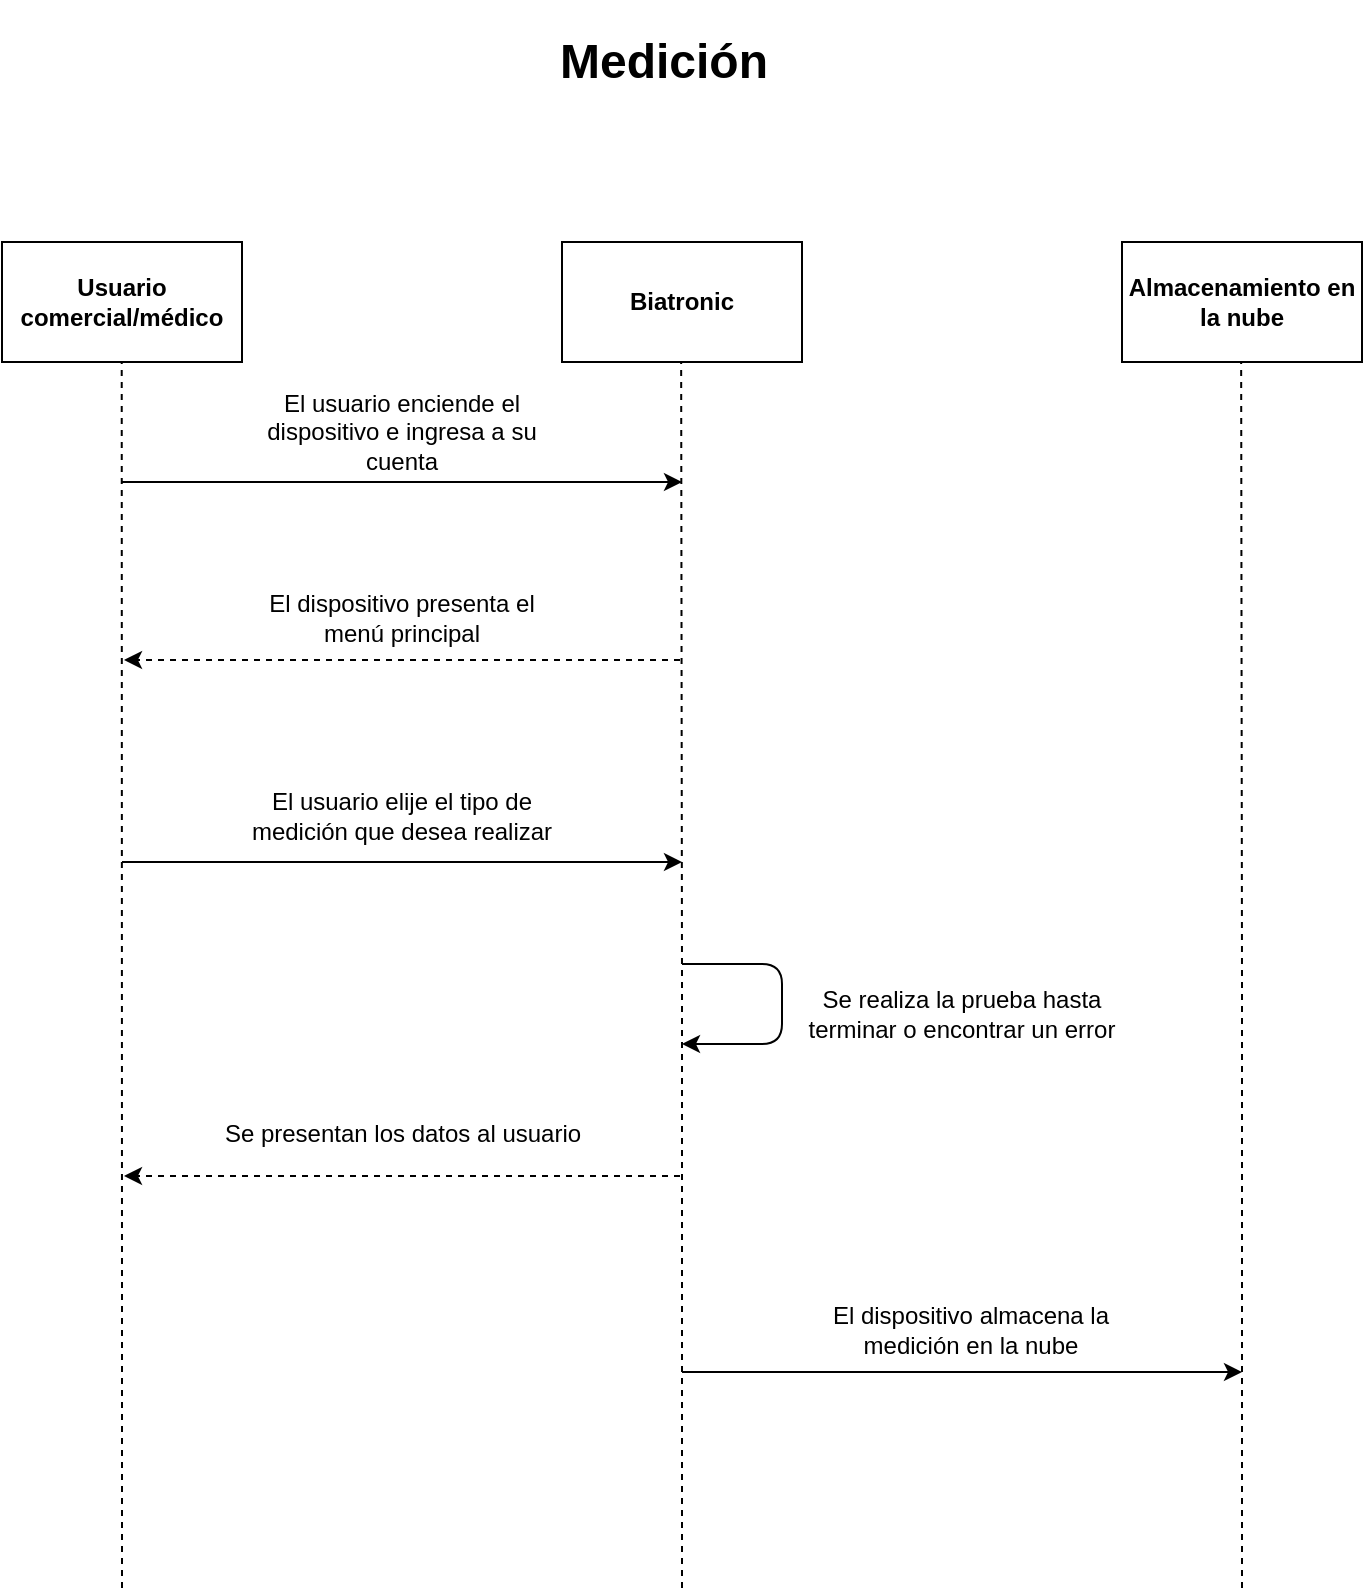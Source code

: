 <mxfile version="15.4.1" type="device"><diagram id="7GcGNYZsC0zn8b_eipuT" name="Page-1"><mxGraphModel dx="1185" dy="661" grid="0" gridSize="10" guides="1" tooltips="1" connect="1" arrows="1" fold="1" page="1" pageScale="1" pageWidth="850" pageHeight="1100" math="0" shadow="0"><root><mxCell id="0"/><mxCell id="1" parent="0"/><mxCell id="LogEKW-pxxAAkRXyrlSZ-1" value="&lt;b&gt;Usuario comercial/médico&lt;/b&gt;" style="rounded=0;whiteSpace=wrap;html=1;" vertex="1" parent="1"><mxGeometry x="100" y="149" width="120" height="60" as="geometry"/></mxCell><mxCell id="LogEKW-pxxAAkRXyrlSZ-2" value="&lt;b&gt;Biatronic&lt;/b&gt;" style="rounded=0;whiteSpace=wrap;html=1;" vertex="1" parent="1"><mxGeometry x="380" y="149" width="120" height="60" as="geometry"/></mxCell><mxCell id="LogEKW-pxxAAkRXyrlSZ-3" value="&lt;b&gt;Almacenamiento en la nube&lt;/b&gt;" style="rounded=0;whiteSpace=wrap;html=1;" vertex="1" parent="1"><mxGeometry x="660" y="149" width="120" height="60" as="geometry"/></mxCell><mxCell id="LogEKW-pxxAAkRXyrlSZ-4" value="" style="endArrow=none;dashed=1;html=1;rounded=0;edgeStyle=orthogonalEdgeStyle;" edge="1" parent="1"><mxGeometry width="50" height="50" relative="1" as="geometry"><mxPoint x="160" y="822" as="sourcePoint"/><mxPoint x="159.86" y="209" as="targetPoint"/><Array as="points"><mxPoint x="160" y="670"/><mxPoint x="160" y="670"/></Array></mxGeometry></mxCell><mxCell id="LogEKW-pxxAAkRXyrlSZ-5" value="" style="endArrow=none;dashed=1;html=1;rounded=0;edgeStyle=orthogonalEdgeStyle;" edge="1" parent="1"><mxGeometry width="50" height="50" relative="1" as="geometry"><mxPoint x="440" y="822" as="sourcePoint"/><mxPoint x="439.58" y="209" as="targetPoint"/><Array as="points"><mxPoint x="440" y="516"/></Array></mxGeometry></mxCell><mxCell id="LogEKW-pxxAAkRXyrlSZ-6" value="" style="endArrow=none;dashed=1;html=1;rounded=0;edgeStyle=orthogonalEdgeStyle;" edge="1" parent="1"><mxGeometry width="50" height="50" relative="1" as="geometry"><mxPoint x="720" y="822" as="sourcePoint"/><mxPoint x="719.58" y="209" as="targetPoint"/><Array as="points"><mxPoint x="720" y="516"/></Array></mxGeometry></mxCell><mxCell id="LogEKW-pxxAAkRXyrlSZ-7" value="" style="endArrow=classic;html=1;rounded=0;edgeStyle=orthogonalEdgeStyle;" edge="1" parent="1"><mxGeometry width="50" height="50" relative="1" as="geometry"><mxPoint x="160" y="269" as="sourcePoint"/><mxPoint x="440" y="269" as="targetPoint"/></mxGeometry></mxCell><mxCell id="LogEKW-pxxAAkRXyrlSZ-8" value="&lt;h1&gt;Medición&lt;/h1&gt;" style="text;html=1;strokeColor=none;fillColor=none;align=center;verticalAlign=middle;whiteSpace=wrap;rounded=0;" vertex="1" parent="1"><mxGeometry x="306" y="44" width="250" height="30" as="geometry"/></mxCell><mxCell id="LogEKW-pxxAAkRXyrlSZ-9" value="El usuario enciende el dispositivo e ingresa a su cuenta" style="text;html=1;strokeColor=none;fillColor=none;align=center;verticalAlign=middle;whiteSpace=wrap;rounded=0;" vertex="1" parent="1"><mxGeometry x="212" y="229" width="176" height="30" as="geometry"/></mxCell><mxCell id="LogEKW-pxxAAkRXyrlSZ-10" value="" style="endArrow=classic;html=1;rounded=0;dashed=1;edgeStyle=orthogonalEdgeStyle;" edge="1" parent="1"><mxGeometry width="50" height="50" relative="1" as="geometry"><mxPoint x="439" y="358" as="sourcePoint"/><mxPoint x="161" y="358" as="targetPoint"/></mxGeometry></mxCell><mxCell id="LogEKW-pxxAAkRXyrlSZ-11" value="El dispositivo presenta el menú principal" style="text;html=1;strokeColor=none;fillColor=none;align=center;verticalAlign=middle;whiteSpace=wrap;rounded=0;" vertex="1" parent="1"><mxGeometry x="226" y="322" width="148" height="30" as="geometry"/></mxCell><mxCell id="LogEKW-pxxAAkRXyrlSZ-12" value="" style="endArrow=classic;html=1;rounded=0;edgeStyle=orthogonalEdgeStyle;" edge="1" parent="1"><mxGeometry width="50" height="50" relative="1" as="geometry"><mxPoint x="160" y="459" as="sourcePoint"/><mxPoint x="440" y="459" as="targetPoint"/></mxGeometry></mxCell><mxCell id="LogEKW-pxxAAkRXyrlSZ-13" value="El usuario elije el tipo de medición que desea realizar" style="text;html=1;strokeColor=none;fillColor=none;align=center;verticalAlign=middle;whiteSpace=wrap;rounded=0;" vertex="1" parent="1"><mxGeometry x="214.25" y="421" width="171.5" height="30" as="geometry"/></mxCell><mxCell id="LogEKW-pxxAAkRXyrlSZ-14" value="" style="endArrow=classic;html=1;rounded=0;edgeStyle=orthogonalEdgeStyle;" edge="1" parent="1"><mxGeometry width="50" height="50" relative="1" as="geometry"><mxPoint x="440" y="714" as="sourcePoint"/><mxPoint x="720" y="714" as="targetPoint"/></mxGeometry></mxCell><mxCell id="LogEKW-pxxAAkRXyrlSZ-15" value="El dispositivo almacena la medición en la nube" style="text;html=1;strokeColor=none;fillColor=none;align=center;verticalAlign=middle;whiteSpace=wrap;rounded=0;" vertex="1" parent="1"><mxGeometry x="504.5" y="678" width="159" height="30" as="geometry"/></mxCell><mxCell id="LogEKW-pxxAAkRXyrlSZ-16" value="" style="endArrow=classic;html=1;rounded=0;dashed=1;edgeStyle=orthogonalEdgeStyle;" edge="1" parent="1"><mxGeometry width="50" height="50" relative="1" as="geometry"><mxPoint x="439" y="616" as="sourcePoint"/><mxPoint x="161" y="616" as="targetPoint"/></mxGeometry></mxCell><mxCell id="LogEKW-pxxAAkRXyrlSZ-17" value="Se presentan los datos al usuario" style="text;html=1;strokeColor=none;fillColor=none;align=center;verticalAlign=middle;whiteSpace=wrap;rounded=0;" vertex="1" parent="1"><mxGeometry x="206.5" y="580" width="187" height="30" as="geometry"/></mxCell><mxCell id="LogEKW-pxxAAkRXyrlSZ-18" value="" style="endArrow=classic;html=1;rounded=1;edgeStyle=orthogonalEdgeStyle;" edge="1" parent="1"><mxGeometry width="50" height="50" relative="1" as="geometry"><mxPoint x="440" y="510" as="sourcePoint"/><mxPoint x="440" y="550" as="targetPoint"/><Array as="points"><mxPoint x="490" y="510"/><mxPoint x="490" y="550"/></Array></mxGeometry></mxCell><mxCell id="LogEKW-pxxAAkRXyrlSZ-19" value="Se realiza la prueba hasta terminar o encontrar un error" style="text;html=1;strokeColor=none;fillColor=none;align=center;verticalAlign=middle;whiteSpace=wrap;rounded=0;" vertex="1" parent="1"><mxGeometry x="500" y="520" width="160" height="30" as="geometry"/></mxCell></root></mxGraphModel></diagram></mxfile>